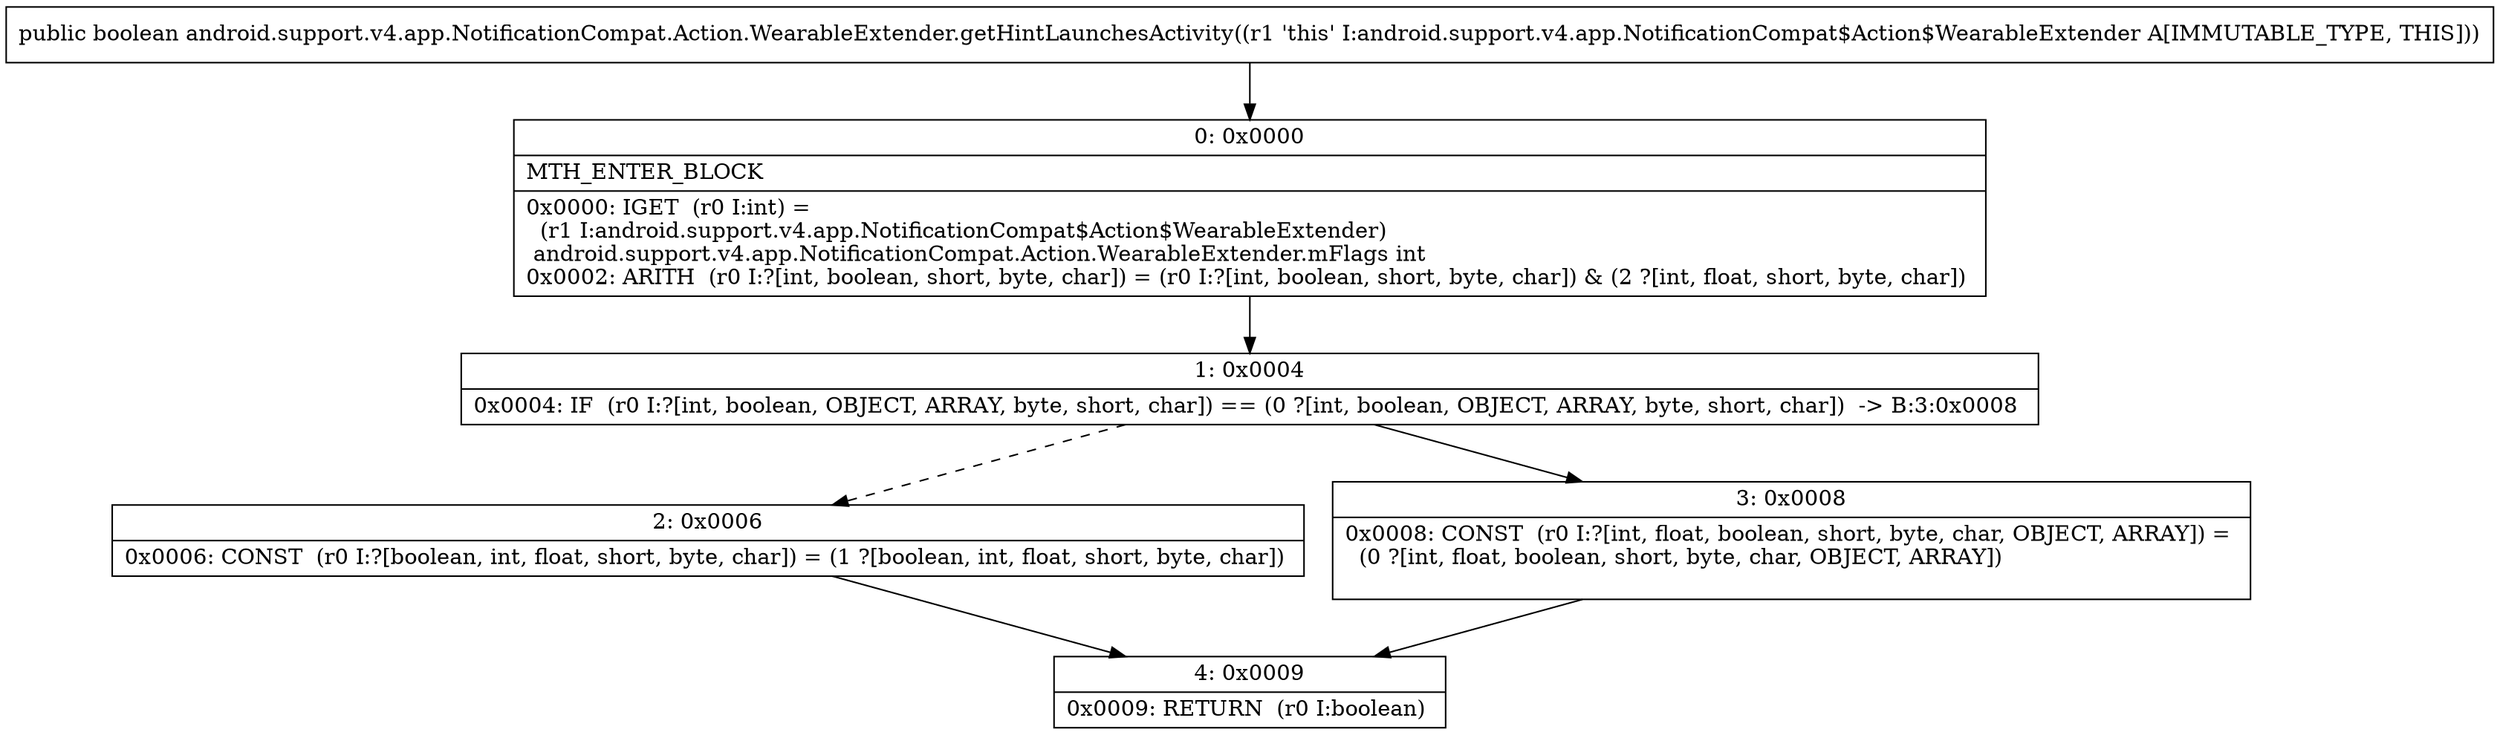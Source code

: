 digraph "CFG forandroid.support.v4.app.NotificationCompat.Action.WearableExtender.getHintLaunchesActivity()Z" {
Node_0 [shape=record,label="{0\:\ 0x0000|MTH_ENTER_BLOCK\l|0x0000: IGET  (r0 I:int) = \l  (r1 I:android.support.v4.app.NotificationCompat$Action$WearableExtender)\l android.support.v4.app.NotificationCompat.Action.WearableExtender.mFlags int \l0x0002: ARITH  (r0 I:?[int, boolean, short, byte, char]) = (r0 I:?[int, boolean, short, byte, char]) & (2 ?[int, float, short, byte, char]) \l}"];
Node_1 [shape=record,label="{1\:\ 0x0004|0x0004: IF  (r0 I:?[int, boolean, OBJECT, ARRAY, byte, short, char]) == (0 ?[int, boolean, OBJECT, ARRAY, byte, short, char])  \-\> B:3:0x0008 \l}"];
Node_2 [shape=record,label="{2\:\ 0x0006|0x0006: CONST  (r0 I:?[boolean, int, float, short, byte, char]) = (1 ?[boolean, int, float, short, byte, char]) \l}"];
Node_3 [shape=record,label="{3\:\ 0x0008|0x0008: CONST  (r0 I:?[int, float, boolean, short, byte, char, OBJECT, ARRAY]) = \l  (0 ?[int, float, boolean, short, byte, char, OBJECT, ARRAY])\l \l}"];
Node_4 [shape=record,label="{4\:\ 0x0009|0x0009: RETURN  (r0 I:boolean) \l}"];
MethodNode[shape=record,label="{public boolean android.support.v4.app.NotificationCompat.Action.WearableExtender.getHintLaunchesActivity((r1 'this' I:android.support.v4.app.NotificationCompat$Action$WearableExtender A[IMMUTABLE_TYPE, THIS])) }"];
MethodNode -> Node_0;
Node_0 -> Node_1;
Node_1 -> Node_2[style=dashed];
Node_1 -> Node_3;
Node_2 -> Node_4;
Node_3 -> Node_4;
}

